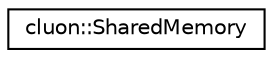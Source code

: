 digraph "Graphical Class Hierarchy"
{
 // LATEX_PDF_SIZE
  edge [fontname="Helvetica",fontsize="10",labelfontname="Helvetica",labelfontsize="10"];
  node [fontname="Helvetica",fontsize="10",shape=record];
  rankdir="LR";
  Node0 [label="cluon::SharedMemory",height=0.2,width=0.4,color="black", fillcolor="white", style="filled",URL="$classcluon_1_1SharedMemory.html",tooltip=" "];
}
